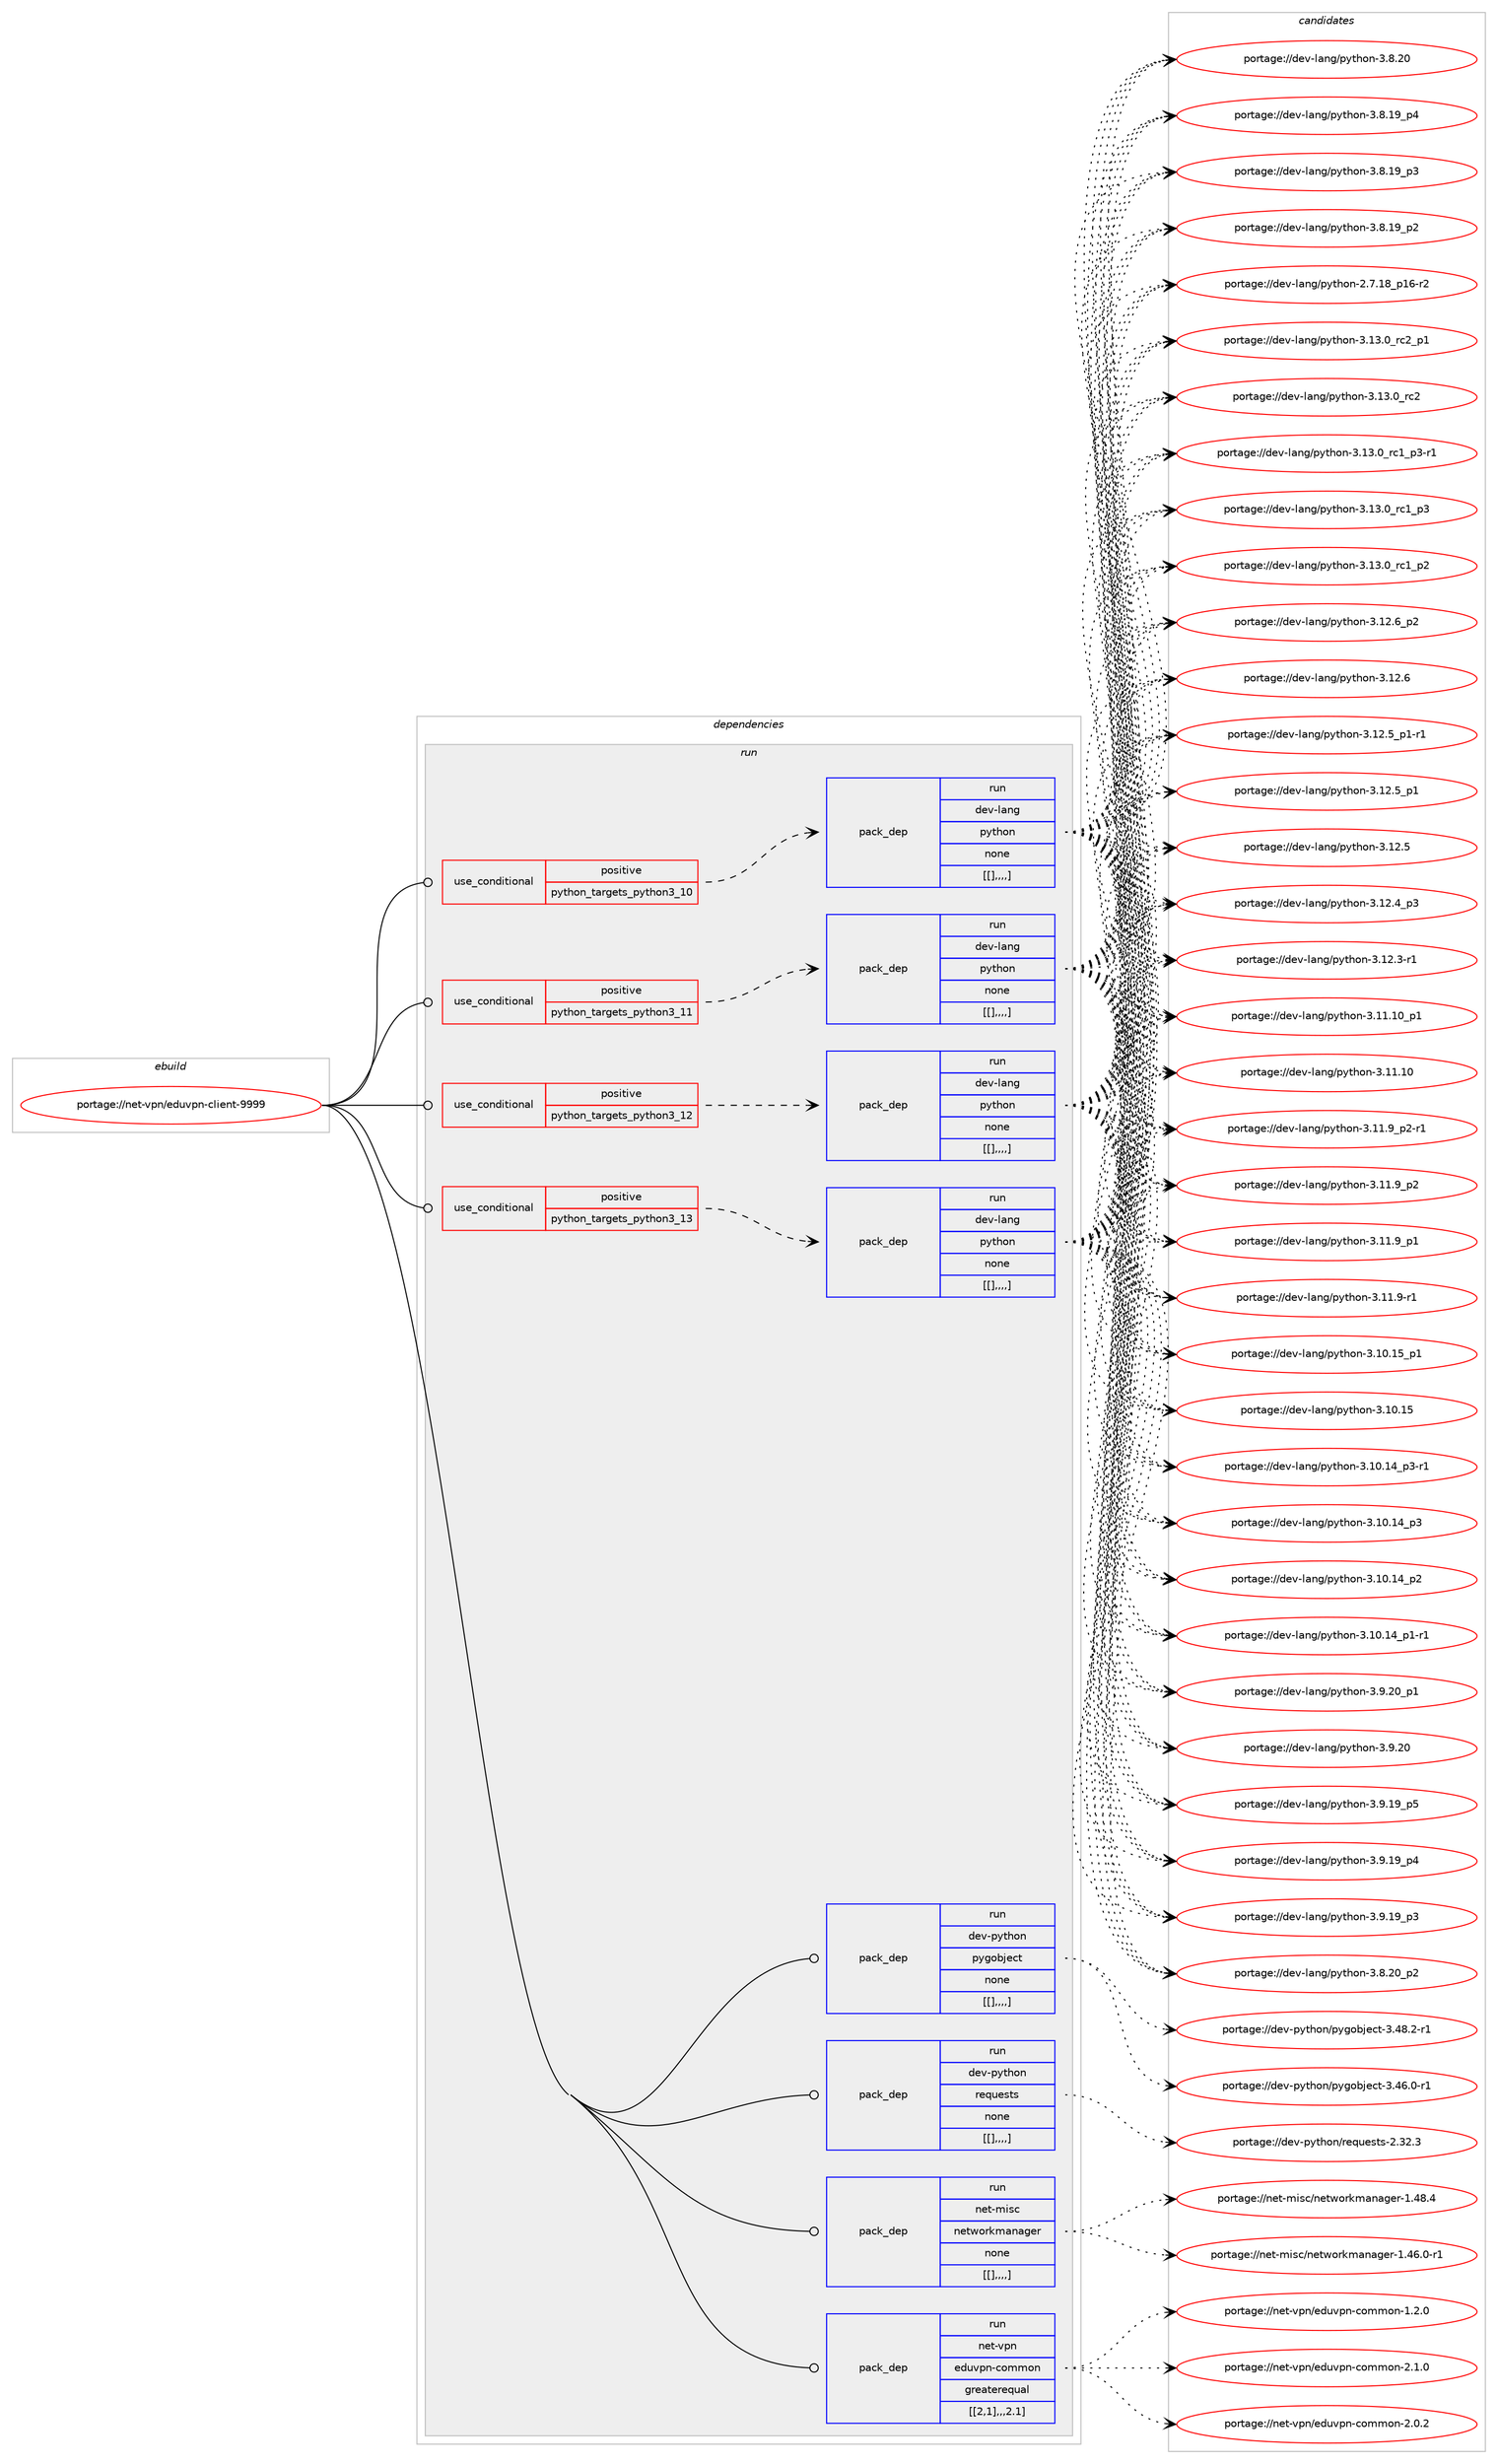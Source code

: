 digraph prolog {

# *************
# Graph options
# *************

newrank=true;
concentrate=true;
compound=true;
graph [rankdir=LR,fontname=Helvetica,fontsize=10,ranksep=1.5];#, ranksep=2.5, nodesep=0.2];
edge  [arrowhead=vee];
node  [fontname=Helvetica,fontsize=10];

# **********
# The ebuild
# **********

subgraph cluster_leftcol {
color=gray;
label=<<i>ebuild</i>>;
id [label="portage://net-vpn/eduvpn-client-9999", color=red, width=4, href="../net-vpn/eduvpn-client-9999.svg"];
}

# ****************
# The dependencies
# ****************

subgraph cluster_midcol {
color=gray;
label=<<i>dependencies</i>>;
subgraph cluster_compile {
fillcolor="#eeeeee";
style=filled;
label=<<i>compile</i>>;
}
subgraph cluster_compileandrun {
fillcolor="#eeeeee";
style=filled;
label=<<i>compile and run</i>>;
}
subgraph cluster_run {
fillcolor="#eeeeee";
style=filled;
label=<<i>run</i>>;
subgraph cond105498 {
dependency395348 [label=<<TABLE BORDER="0" CELLBORDER="1" CELLSPACING="0" CELLPADDING="4"><TR><TD ROWSPAN="3" CELLPADDING="10">use_conditional</TD></TR><TR><TD>positive</TD></TR><TR><TD>python_targets_python3_10</TD></TR></TABLE>>, shape=none, color=red];
subgraph pack287032 {
dependency395349 [label=<<TABLE BORDER="0" CELLBORDER="1" CELLSPACING="0" CELLPADDING="4" WIDTH="220"><TR><TD ROWSPAN="6" CELLPADDING="30">pack_dep</TD></TR><TR><TD WIDTH="110">run</TD></TR><TR><TD>dev-lang</TD></TR><TR><TD>python</TD></TR><TR><TD>none</TD></TR><TR><TD>[[],,,,]</TD></TR></TABLE>>, shape=none, color=blue];
}
dependency395348:e -> dependency395349:w [weight=20,style="dashed",arrowhead="vee"];
}
id:e -> dependency395348:w [weight=20,style="solid",arrowhead="odot"];
subgraph cond105499 {
dependency395350 [label=<<TABLE BORDER="0" CELLBORDER="1" CELLSPACING="0" CELLPADDING="4"><TR><TD ROWSPAN="3" CELLPADDING="10">use_conditional</TD></TR><TR><TD>positive</TD></TR><TR><TD>python_targets_python3_11</TD></TR></TABLE>>, shape=none, color=red];
subgraph pack287033 {
dependency395351 [label=<<TABLE BORDER="0" CELLBORDER="1" CELLSPACING="0" CELLPADDING="4" WIDTH="220"><TR><TD ROWSPAN="6" CELLPADDING="30">pack_dep</TD></TR><TR><TD WIDTH="110">run</TD></TR><TR><TD>dev-lang</TD></TR><TR><TD>python</TD></TR><TR><TD>none</TD></TR><TR><TD>[[],,,,]</TD></TR></TABLE>>, shape=none, color=blue];
}
dependency395350:e -> dependency395351:w [weight=20,style="dashed",arrowhead="vee"];
}
id:e -> dependency395350:w [weight=20,style="solid",arrowhead="odot"];
subgraph cond105500 {
dependency395352 [label=<<TABLE BORDER="0" CELLBORDER="1" CELLSPACING="0" CELLPADDING="4"><TR><TD ROWSPAN="3" CELLPADDING="10">use_conditional</TD></TR><TR><TD>positive</TD></TR><TR><TD>python_targets_python3_12</TD></TR></TABLE>>, shape=none, color=red];
subgraph pack287034 {
dependency395353 [label=<<TABLE BORDER="0" CELLBORDER="1" CELLSPACING="0" CELLPADDING="4" WIDTH="220"><TR><TD ROWSPAN="6" CELLPADDING="30">pack_dep</TD></TR><TR><TD WIDTH="110">run</TD></TR><TR><TD>dev-lang</TD></TR><TR><TD>python</TD></TR><TR><TD>none</TD></TR><TR><TD>[[],,,,]</TD></TR></TABLE>>, shape=none, color=blue];
}
dependency395352:e -> dependency395353:w [weight=20,style="dashed",arrowhead="vee"];
}
id:e -> dependency395352:w [weight=20,style="solid",arrowhead="odot"];
subgraph cond105501 {
dependency395354 [label=<<TABLE BORDER="0" CELLBORDER="1" CELLSPACING="0" CELLPADDING="4"><TR><TD ROWSPAN="3" CELLPADDING="10">use_conditional</TD></TR><TR><TD>positive</TD></TR><TR><TD>python_targets_python3_13</TD></TR></TABLE>>, shape=none, color=red];
subgraph pack287035 {
dependency395355 [label=<<TABLE BORDER="0" CELLBORDER="1" CELLSPACING="0" CELLPADDING="4" WIDTH="220"><TR><TD ROWSPAN="6" CELLPADDING="30">pack_dep</TD></TR><TR><TD WIDTH="110">run</TD></TR><TR><TD>dev-lang</TD></TR><TR><TD>python</TD></TR><TR><TD>none</TD></TR><TR><TD>[[],,,,]</TD></TR></TABLE>>, shape=none, color=blue];
}
dependency395354:e -> dependency395355:w [weight=20,style="dashed",arrowhead="vee"];
}
id:e -> dependency395354:w [weight=20,style="solid",arrowhead="odot"];
subgraph pack287036 {
dependency395356 [label=<<TABLE BORDER="0" CELLBORDER="1" CELLSPACING="0" CELLPADDING="4" WIDTH="220"><TR><TD ROWSPAN="6" CELLPADDING="30">pack_dep</TD></TR><TR><TD WIDTH="110">run</TD></TR><TR><TD>dev-python</TD></TR><TR><TD>pygobject</TD></TR><TR><TD>none</TD></TR><TR><TD>[[],,,,]</TD></TR></TABLE>>, shape=none, color=blue];
}
id:e -> dependency395356:w [weight=20,style="solid",arrowhead="odot"];
subgraph pack287037 {
dependency395357 [label=<<TABLE BORDER="0" CELLBORDER="1" CELLSPACING="0" CELLPADDING="4" WIDTH="220"><TR><TD ROWSPAN="6" CELLPADDING="30">pack_dep</TD></TR><TR><TD WIDTH="110">run</TD></TR><TR><TD>dev-python</TD></TR><TR><TD>requests</TD></TR><TR><TD>none</TD></TR><TR><TD>[[],,,,]</TD></TR></TABLE>>, shape=none, color=blue];
}
id:e -> dependency395357:w [weight=20,style="solid",arrowhead="odot"];
subgraph pack287038 {
dependency395358 [label=<<TABLE BORDER="0" CELLBORDER="1" CELLSPACING="0" CELLPADDING="4" WIDTH="220"><TR><TD ROWSPAN="6" CELLPADDING="30">pack_dep</TD></TR><TR><TD WIDTH="110">run</TD></TR><TR><TD>net-misc</TD></TR><TR><TD>networkmanager</TD></TR><TR><TD>none</TD></TR><TR><TD>[[],,,,]</TD></TR></TABLE>>, shape=none, color=blue];
}
id:e -> dependency395358:w [weight=20,style="solid",arrowhead="odot"];
subgraph pack287039 {
dependency395359 [label=<<TABLE BORDER="0" CELLBORDER="1" CELLSPACING="0" CELLPADDING="4" WIDTH="220"><TR><TD ROWSPAN="6" CELLPADDING="30">pack_dep</TD></TR><TR><TD WIDTH="110">run</TD></TR><TR><TD>net-vpn</TD></TR><TR><TD>eduvpn-common</TD></TR><TR><TD>greaterequal</TD></TR><TR><TD>[[2,1],,,2.1]</TD></TR></TABLE>>, shape=none, color=blue];
}
id:e -> dependency395359:w [weight=20,style="solid",arrowhead="odot"];
}
}

# **************
# The candidates
# **************

subgraph cluster_choices {
rank=same;
color=gray;
label=<<i>candidates</i>>;

subgraph choice287032 {
color=black;
nodesep=1;
choice100101118451089711010347112121116104111110455146495146489511499509511249 [label="portage://dev-lang/python-3.13.0_rc2_p1", color=red, width=4,href="../dev-lang/python-3.13.0_rc2_p1.svg"];
choice10010111845108971101034711212111610411111045514649514648951149950 [label="portage://dev-lang/python-3.13.0_rc2", color=red, width=4,href="../dev-lang/python-3.13.0_rc2.svg"];
choice1001011184510897110103471121211161041111104551464951464895114994995112514511449 [label="portage://dev-lang/python-3.13.0_rc1_p3-r1", color=red, width=4,href="../dev-lang/python-3.13.0_rc1_p3-r1.svg"];
choice100101118451089711010347112121116104111110455146495146489511499499511251 [label="portage://dev-lang/python-3.13.0_rc1_p3", color=red, width=4,href="../dev-lang/python-3.13.0_rc1_p3.svg"];
choice100101118451089711010347112121116104111110455146495146489511499499511250 [label="portage://dev-lang/python-3.13.0_rc1_p2", color=red, width=4,href="../dev-lang/python-3.13.0_rc1_p2.svg"];
choice100101118451089711010347112121116104111110455146495046549511250 [label="portage://dev-lang/python-3.12.6_p2", color=red, width=4,href="../dev-lang/python-3.12.6_p2.svg"];
choice10010111845108971101034711212111610411111045514649504654 [label="portage://dev-lang/python-3.12.6", color=red, width=4,href="../dev-lang/python-3.12.6.svg"];
choice1001011184510897110103471121211161041111104551464950465395112494511449 [label="portage://dev-lang/python-3.12.5_p1-r1", color=red, width=4,href="../dev-lang/python-3.12.5_p1-r1.svg"];
choice100101118451089711010347112121116104111110455146495046539511249 [label="portage://dev-lang/python-3.12.5_p1", color=red, width=4,href="../dev-lang/python-3.12.5_p1.svg"];
choice10010111845108971101034711212111610411111045514649504653 [label="portage://dev-lang/python-3.12.5", color=red, width=4,href="../dev-lang/python-3.12.5.svg"];
choice100101118451089711010347112121116104111110455146495046529511251 [label="portage://dev-lang/python-3.12.4_p3", color=red, width=4,href="../dev-lang/python-3.12.4_p3.svg"];
choice100101118451089711010347112121116104111110455146495046514511449 [label="portage://dev-lang/python-3.12.3-r1", color=red, width=4,href="../dev-lang/python-3.12.3-r1.svg"];
choice10010111845108971101034711212111610411111045514649494649489511249 [label="portage://dev-lang/python-3.11.10_p1", color=red, width=4,href="../dev-lang/python-3.11.10_p1.svg"];
choice1001011184510897110103471121211161041111104551464949464948 [label="portage://dev-lang/python-3.11.10", color=red, width=4,href="../dev-lang/python-3.11.10.svg"];
choice1001011184510897110103471121211161041111104551464949465795112504511449 [label="portage://dev-lang/python-3.11.9_p2-r1", color=red, width=4,href="../dev-lang/python-3.11.9_p2-r1.svg"];
choice100101118451089711010347112121116104111110455146494946579511250 [label="portage://dev-lang/python-3.11.9_p2", color=red, width=4,href="../dev-lang/python-3.11.9_p2.svg"];
choice100101118451089711010347112121116104111110455146494946579511249 [label="portage://dev-lang/python-3.11.9_p1", color=red, width=4,href="../dev-lang/python-3.11.9_p1.svg"];
choice100101118451089711010347112121116104111110455146494946574511449 [label="portage://dev-lang/python-3.11.9-r1", color=red, width=4,href="../dev-lang/python-3.11.9-r1.svg"];
choice10010111845108971101034711212111610411111045514649484649539511249 [label="portage://dev-lang/python-3.10.15_p1", color=red, width=4,href="../dev-lang/python-3.10.15_p1.svg"];
choice1001011184510897110103471121211161041111104551464948464953 [label="portage://dev-lang/python-3.10.15", color=red, width=4,href="../dev-lang/python-3.10.15.svg"];
choice100101118451089711010347112121116104111110455146494846495295112514511449 [label="portage://dev-lang/python-3.10.14_p3-r1", color=red, width=4,href="../dev-lang/python-3.10.14_p3-r1.svg"];
choice10010111845108971101034711212111610411111045514649484649529511251 [label="portage://dev-lang/python-3.10.14_p3", color=red, width=4,href="../dev-lang/python-3.10.14_p3.svg"];
choice10010111845108971101034711212111610411111045514649484649529511250 [label="portage://dev-lang/python-3.10.14_p2", color=red, width=4,href="../dev-lang/python-3.10.14_p2.svg"];
choice100101118451089711010347112121116104111110455146494846495295112494511449 [label="portage://dev-lang/python-3.10.14_p1-r1", color=red, width=4,href="../dev-lang/python-3.10.14_p1-r1.svg"];
choice100101118451089711010347112121116104111110455146574650489511249 [label="portage://dev-lang/python-3.9.20_p1", color=red, width=4,href="../dev-lang/python-3.9.20_p1.svg"];
choice10010111845108971101034711212111610411111045514657465048 [label="portage://dev-lang/python-3.9.20", color=red, width=4,href="../dev-lang/python-3.9.20.svg"];
choice100101118451089711010347112121116104111110455146574649579511253 [label="portage://dev-lang/python-3.9.19_p5", color=red, width=4,href="../dev-lang/python-3.9.19_p5.svg"];
choice100101118451089711010347112121116104111110455146574649579511252 [label="portage://dev-lang/python-3.9.19_p4", color=red, width=4,href="../dev-lang/python-3.9.19_p4.svg"];
choice100101118451089711010347112121116104111110455146574649579511251 [label="portage://dev-lang/python-3.9.19_p3", color=red, width=4,href="../dev-lang/python-3.9.19_p3.svg"];
choice100101118451089711010347112121116104111110455146564650489511250 [label="portage://dev-lang/python-3.8.20_p2", color=red, width=4,href="../dev-lang/python-3.8.20_p2.svg"];
choice10010111845108971101034711212111610411111045514656465048 [label="portage://dev-lang/python-3.8.20", color=red, width=4,href="../dev-lang/python-3.8.20.svg"];
choice100101118451089711010347112121116104111110455146564649579511252 [label="portage://dev-lang/python-3.8.19_p4", color=red, width=4,href="../dev-lang/python-3.8.19_p4.svg"];
choice100101118451089711010347112121116104111110455146564649579511251 [label="portage://dev-lang/python-3.8.19_p3", color=red, width=4,href="../dev-lang/python-3.8.19_p3.svg"];
choice100101118451089711010347112121116104111110455146564649579511250 [label="portage://dev-lang/python-3.8.19_p2", color=red, width=4,href="../dev-lang/python-3.8.19_p2.svg"];
choice100101118451089711010347112121116104111110455046554649569511249544511450 [label="portage://dev-lang/python-2.7.18_p16-r2", color=red, width=4,href="../dev-lang/python-2.7.18_p16-r2.svg"];
dependency395349:e -> choice100101118451089711010347112121116104111110455146495146489511499509511249:w [style=dotted,weight="100"];
dependency395349:e -> choice10010111845108971101034711212111610411111045514649514648951149950:w [style=dotted,weight="100"];
dependency395349:e -> choice1001011184510897110103471121211161041111104551464951464895114994995112514511449:w [style=dotted,weight="100"];
dependency395349:e -> choice100101118451089711010347112121116104111110455146495146489511499499511251:w [style=dotted,weight="100"];
dependency395349:e -> choice100101118451089711010347112121116104111110455146495146489511499499511250:w [style=dotted,weight="100"];
dependency395349:e -> choice100101118451089711010347112121116104111110455146495046549511250:w [style=dotted,weight="100"];
dependency395349:e -> choice10010111845108971101034711212111610411111045514649504654:w [style=dotted,weight="100"];
dependency395349:e -> choice1001011184510897110103471121211161041111104551464950465395112494511449:w [style=dotted,weight="100"];
dependency395349:e -> choice100101118451089711010347112121116104111110455146495046539511249:w [style=dotted,weight="100"];
dependency395349:e -> choice10010111845108971101034711212111610411111045514649504653:w [style=dotted,weight="100"];
dependency395349:e -> choice100101118451089711010347112121116104111110455146495046529511251:w [style=dotted,weight="100"];
dependency395349:e -> choice100101118451089711010347112121116104111110455146495046514511449:w [style=dotted,weight="100"];
dependency395349:e -> choice10010111845108971101034711212111610411111045514649494649489511249:w [style=dotted,weight="100"];
dependency395349:e -> choice1001011184510897110103471121211161041111104551464949464948:w [style=dotted,weight="100"];
dependency395349:e -> choice1001011184510897110103471121211161041111104551464949465795112504511449:w [style=dotted,weight="100"];
dependency395349:e -> choice100101118451089711010347112121116104111110455146494946579511250:w [style=dotted,weight="100"];
dependency395349:e -> choice100101118451089711010347112121116104111110455146494946579511249:w [style=dotted,weight="100"];
dependency395349:e -> choice100101118451089711010347112121116104111110455146494946574511449:w [style=dotted,weight="100"];
dependency395349:e -> choice10010111845108971101034711212111610411111045514649484649539511249:w [style=dotted,weight="100"];
dependency395349:e -> choice1001011184510897110103471121211161041111104551464948464953:w [style=dotted,weight="100"];
dependency395349:e -> choice100101118451089711010347112121116104111110455146494846495295112514511449:w [style=dotted,weight="100"];
dependency395349:e -> choice10010111845108971101034711212111610411111045514649484649529511251:w [style=dotted,weight="100"];
dependency395349:e -> choice10010111845108971101034711212111610411111045514649484649529511250:w [style=dotted,weight="100"];
dependency395349:e -> choice100101118451089711010347112121116104111110455146494846495295112494511449:w [style=dotted,weight="100"];
dependency395349:e -> choice100101118451089711010347112121116104111110455146574650489511249:w [style=dotted,weight="100"];
dependency395349:e -> choice10010111845108971101034711212111610411111045514657465048:w [style=dotted,weight="100"];
dependency395349:e -> choice100101118451089711010347112121116104111110455146574649579511253:w [style=dotted,weight="100"];
dependency395349:e -> choice100101118451089711010347112121116104111110455146574649579511252:w [style=dotted,weight="100"];
dependency395349:e -> choice100101118451089711010347112121116104111110455146574649579511251:w [style=dotted,weight="100"];
dependency395349:e -> choice100101118451089711010347112121116104111110455146564650489511250:w [style=dotted,weight="100"];
dependency395349:e -> choice10010111845108971101034711212111610411111045514656465048:w [style=dotted,weight="100"];
dependency395349:e -> choice100101118451089711010347112121116104111110455146564649579511252:w [style=dotted,weight="100"];
dependency395349:e -> choice100101118451089711010347112121116104111110455146564649579511251:w [style=dotted,weight="100"];
dependency395349:e -> choice100101118451089711010347112121116104111110455146564649579511250:w [style=dotted,weight="100"];
dependency395349:e -> choice100101118451089711010347112121116104111110455046554649569511249544511450:w [style=dotted,weight="100"];
}
subgraph choice287033 {
color=black;
nodesep=1;
choice100101118451089711010347112121116104111110455146495146489511499509511249 [label="portage://dev-lang/python-3.13.0_rc2_p1", color=red, width=4,href="../dev-lang/python-3.13.0_rc2_p1.svg"];
choice10010111845108971101034711212111610411111045514649514648951149950 [label="portage://dev-lang/python-3.13.0_rc2", color=red, width=4,href="../dev-lang/python-3.13.0_rc2.svg"];
choice1001011184510897110103471121211161041111104551464951464895114994995112514511449 [label="portage://dev-lang/python-3.13.0_rc1_p3-r1", color=red, width=4,href="../dev-lang/python-3.13.0_rc1_p3-r1.svg"];
choice100101118451089711010347112121116104111110455146495146489511499499511251 [label="portage://dev-lang/python-3.13.0_rc1_p3", color=red, width=4,href="../dev-lang/python-3.13.0_rc1_p3.svg"];
choice100101118451089711010347112121116104111110455146495146489511499499511250 [label="portage://dev-lang/python-3.13.0_rc1_p2", color=red, width=4,href="../dev-lang/python-3.13.0_rc1_p2.svg"];
choice100101118451089711010347112121116104111110455146495046549511250 [label="portage://dev-lang/python-3.12.6_p2", color=red, width=4,href="../dev-lang/python-3.12.6_p2.svg"];
choice10010111845108971101034711212111610411111045514649504654 [label="portage://dev-lang/python-3.12.6", color=red, width=4,href="../dev-lang/python-3.12.6.svg"];
choice1001011184510897110103471121211161041111104551464950465395112494511449 [label="portage://dev-lang/python-3.12.5_p1-r1", color=red, width=4,href="../dev-lang/python-3.12.5_p1-r1.svg"];
choice100101118451089711010347112121116104111110455146495046539511249 [label="portage://dev-lang/python-3.12.5_p1", color=red, width=4,href="../dev-lang/python-3.12.5_p1.svg"];
choice10010111845108971101034711212111610411111045514649504653 [label="portage://dev-lang/python-3.12.5", color=red, width=4,href="../dev-lang/python-3.12.5.svg"];
choice100101118451089711010347112121116104111110455146495046529511251 [label="portage://dev-lang/python-3.12.4_p3", color=red, width=4,href="../dev-lang/python-3.12.4_p3.svg"];
choice100101118451089711010347112121116104111110455146495046514511449 [label="portage://dev-lang/python-3.12.3-r1", color=red, width=4,href="../dev-lang/python-3.12.3-r1.svg"];
choice10010111845108971101034711212111610411111045514649494649489511249 [label="portage://dev-lang/python-3.11.10_p1", color=red, width=4,href="../dev-lang/python-3.11.10_p1.svg"];
choice1001011184510897110103471121211161041111104551464949464948 [label="portage://dev-lang/python-3.11.10", color=red, width=4,href="../dev-lang/python-3.11.10.svg"];
choice1001011184510897110103471121211161041111104551464949465795112504511449 [label="portage://dev-lang/python-3.11.9_p2-r1", color=red, width=4,href="../dev-lang/python-3.11.9_p2-r1.svg"];
choice100101118451089711010347112121116104111110455146494946579511250 [label="portage://dev-lang/python-3.11.9_p2", color=red, width=4,href="../dev-lang/python-3.11.9_p2.svg"];
choice100101118451089711010347112121116104111110455146494946579511249 [label="portage://dev-lang/python-3.11.9_p1", color=red, width=4,href="../dev-lang/python-3.11.9_p1.svg"];
choice100101118451089711010347112121116104111110455146494946574511449 [label="portage://dev-lang/python-3.11.9-r1", color=red, width=4,href="../dev-lang/python-3.11.9-r1.svg"];
choice10010111845108971101034711212111610411111045514649484649539511249 [label="portage://dev-lang/python-3.10.15_p1", color=red, width=4,href="../dev-lang/python-3.10.15_p1.svg"];
choice1001011184510897110103471121211161041111104551464948464953 [label="portage://dev-lang/python-3.10.15", color=red, width=4,href="../dev-lang/python-3.10.15.svg"];
choice100101118451089711010347112121116104111110455146494846495295112514511449 [label="portage://dev-lang/python-3.10.14_p3-r1", color=red, width=4,href="../dev-lang/python-3.10.14_p3-r1.svg"];
choice10010111845108971101034711212111610411111045514649484649529511251 [label="portage://dev-lang/python-3.10.14_p3", color=red, width=4,href="../dev-lang/python-3.10.14_p3.svg"];
choice10010111845108971101034711212111610411111045514649484649529511250 [label="portage://dev-lang/python-3.10.14_p2", color=red, width=4,href="../dev-lang/python-3.10.14_p2.svg"];
choice100101118451089711010347112121116104111110455146494846495295112494511449 [label="portage://dev-lang/python-3.10.14_p1-r1", color=red, width=4,href="../dev-lang/python-3.10.14_p1-r1.svg"];
choice100101118451089711010347112121116104111110455146574650489511249 [label="portage://dev-lang/python-3.9.20_p1", color=red, width=4,href="../dev-lang/python-3.9.20_p1.svg"];
choice10010111845108971101034711212111610411111045514657465048 [label="portage://dev-lang/python-3.9.20", color=red, width=4,href="../dev-lang/python-3.9.20.svg"];
choice100101118451089711010347112121116104111110455146574649579511253 [label="portage://dev-lang/python-3.9.19_p5", color=red, width=4,href="../dev-lang/python-3.9.19_p5.svg"];
choice100101118451089711010347112121116104111110455146574649579511252 [label="portage://dev-lang/python-3.9.19_p4", color=red, width=4,href="../dev-lang/python-3.9.19_p4.svg"];
choice100101118451089711010347112121116104111110455146574649579511251 [label="portage://dev-lang/python-3.9.19_p3", color=red, width=4,href="../dev-lang/python-3.9.19_p3.svg"];
choice100101118451089711010347112121116104111110455146564650489511250 [label="portage://dev-lang/python-3.8.20_p2", color=red, width=4,href="../dev-lang/python-3.8.20_p2.svg"];
choice10010111845108971101034711212111610411111045514656465048 [label="portage://dev-lang/python-3.8.20", color=red, width=4,href="../dev-lang/python-3.8.20.svg"];
choice100101118451089711010347112121116104111110455146564649579511252 [label="portage://dev-lang/python-3.8.19_p4", color=red, width=4,href="../dev-lang/python-3.8.19_p4.svg"];
choice100101118451089711010347112121116104111110455146564649579511251 [label="portage://dev-lang/python-3.8.19_p3", color=red, width=4,href="../dev-lang/python-3.8.19_p3.svg"];
choice100101118451089711010347112121116104111110455146564649579511250 [label="portage://dev-lang/python-3.8.19_p2", color=red, width=4,href="../dev-lang/python-3.8.19_p2.svg"];
choice100101118451089711010347112121116104111110455046554649569511249544511450 [label="portage://dev-lang/python-2.7.18_p16-r2", color=red, width=4,href="../dev-lang/python-2.7.18_p16-r2.svg"];
dependency395351:e -> choice100101118451089711010347112121116104111110455146495146489511499509511249:w [style=dotted,weight="100"];
dependency395351:e -> choice10010111845108971101034711212111610411111045514649514648951149950:w [style=dotted,weight="100"];
dependency395351:e -> choice1001011184510897110103471121211161041111104551464951464895114994995112514511449:w [style=dotted,weight="100"];
dependency395351:e -> choice100101118451089711010347112121116104111110455146495146489511499499511251:w [style=dotted,weight="100"];
dependency395351:e -> choice100101118451089711010347112121116104111110455146495146489511499499511250:w [style=dotted,weight="100"];
dependency395351:e -> choice100101118451089711010347112121116104111110455146495046549511250:w [style=dotted,weight="100"];
dependency395351:e -> choice10010111845108971101034711212111610411111045514649504654:w [style=dotted,weight="100"];
dependency395351:e -> choice1001011184510897110103471121211161041111104551464950465395112494511449:w [style=dotted,weight="100"];
dependency395351:e -> choice100101118451089711010347112121116104111110455146495046539511249:w [style=dotted,weight="100"];
dependency395351:e -> choice10010111845108971101034711212111610411111045514649504653:w [style=dotted,weight="100"];
dependency395351:e -> choice100101118451089711010347112121116104111110455146495046529511251:w [style=dotted,weight="100"];
dependency395351:e -> choice100101118451089711010347112121116104111110455146495046514511449:w [style=dotted,weight="100"];
dependency395351:e -> choice10010111845108971101034711212111610411111045514649494649489511249:w [style=dotted,weight="100"];
dependency395351:e -> choice1001011184510897110103471121211161041111104551464949464948:w [style=dotted,weight="100"];
dependency395351:e -> choice1001011184510897110103471121211161041111104551464949465795112504511449:w [style=dotted,weight="100"];
dependency395351:e -> choice100101118451089711010347112121116104111110455146494946579511250:w [style=dotted,weight="100"];
dependency395351:e -> choice100101118451089711010347112121116104111110455146494946579511249:w [style=dotted,weight="100"];
dependency395351:e -> choice100101118451089711010347112121116104111110455146494946574511449:w [style=dotted,weight="100"];
dependency395351:e -> choice10010111845108971101034711212111610411111045514649484649539511249:w [style=dotted,weight="100"];
dependency395351:e -> choice1001011184510897110103471121211161041111104551464948464953:w [style=dotted,weight="100"];
dependency395351:e -> choice100101118451089711010347112121116104111110455146494846495295112514511449:w [style=dotted,weight="100"];
dependency395351:e -> choice10010111845108971101034711212111610411111045514649484649529511251:w [style=dotted,weight="100"];
dependency395351:e -> choice10010111845108971101034711212111610411111045514649484649529511250:w [style=dotted,weight="100"];
dependency395351:e -> choice100101118451089711010347112121116104111110455146494846495295112494511449:w [style=dotted,weight="100"];
dependency395351:e -> choice100101118451089711010347112121116104111110455146574650489511249:w [style=dotted,weight="100"];
dependency395351:e -> choice10010111845108971101034711212111610411111045514657465048:w [style=dotted,weight="100"];
dependency395351:e -> choice100101118451089711010347112121116104111110455146574649579511253:w [style=dotted,weight="100"];
dependency395351:e -> choice100101118451089711010347112121116104111110455146574649579511252:w [style=dotted,weight="100"];
dependency395351:e -> choice100101118451089711010347112121116104111110455146574649579511251:w [style=dotted,weight="100"];
dependency395351:e -> choice100101118451089711010347112121116104111110455146564650489511250:w [style=dotted,weight="100"];
dependency395351:e -> choice10010111845108971101034711212111610411111045514656465048:w [style=dotted,weight="100"];
dependency395351:e -> choice100101118451089711010347112121116104111110455146564649579511252:w [style=dotted,weight="100"];
dependency395351:e -> choice100101118451089711010347112121116104111110455146564649579511251:w [style=dotted,weight="100"];
dependency395351:e -> choice100101118451089711010347112121116104111110455146564649579511250:w [style=dotted,weight="100"];
dependency395351:e -> choice100101118451089711010347112121116104111110455046554649569511249544511450:w [style=dotted,weight="100"];
}
subgraph choice287034 {
color=black;
nodesep=1;
choice100101118451089711010347112121116104111110455146495146489511499509511249 [label="portage://dev-lang/python-3.13.0_rc2_p1", color=red, width=4,href="../dev-lang/python-3.13.0_rc2_p1.svg"];
choice10010111845108971101034711212111610411111045514649514648951149950 [label="portage://dev-lang/python-3.13.0_rc2", color=red, width=4,href="../dev-lang/python-3.13.0_rc2.svg"];
choice1001011184510897110103471121211161041111104551464951464895114994995112514511449 [label="portage://dev-lang/python-3.13.0_rc1_p3-r1", color=red, width=4,href="../dev-lang/python-3.13.0_rc1_p3-r1.svg"];
choice100101118451089711010347112121116104111110455146495146489511499499511251 [label="portage://dev-lang/python-3.13.0_rc1_p3", color=red, width=4,href="../dev-lang/python-3.13.0_rc1_p3.svg"];
choice100101118451089711010347112121116104111110455146495146489511499499511250 [label="portage://dev-lang/python-3.13.0_rc1_p2", color=red, width=4,href="../dev-lang/python-3.13.0_rc1_p2.svg"];
choice100101118451089711010347112121116104111110455146495046549511250 [label="portage://dev-lang/python-3.12.6_p2", color=red, width=4,href="../dev-lang/python-3.12.6_p2.svg"];
choice10010111845108971101034711212111610411111045514649504654 [label="portage://dev-lang/python-3.12.6", color=red, width=4,href="../dev-lang/python-3.12.6.svg"];
choice1001011184510897110103471121211161041111104551464950465395112494511449 [label="portage://dev-lang/python-3.12.5_p1-r1", color=red, width=4,href="../dev-lang/python-3.12.5_p1-r1.svg"];
choice100101118451089711010347112121116104111110455146495046539511249 [label="portage://dev-lang/python-3.12.5_p1", color=red, width=4,href="../dev-lang/python-3.12.5_p1.svg"];
choice10010111845108971101034711212111610411111045514649504653 [label="portage://dev-lang/python-3.12.5", color=red, width=4,href="../dev-lang/python-3.12.5.svg"];
choice100101118451089711010347112121116104111110455146495046529511251 [label="portage://dev-lang/python-3.12.4_p3", color=red, width=4,href="../dev-lang/python-3.12.4_p3.svg"];
choice100101118451089711010347112121116104111110455146495046514511449 [label="portage://dev-lang/python-3.12.3-r1", color=red, width=4,href="../dev-lang/python-3.12.3-r1.svg"];
choice10010111845108971101034711212111610411111045514649494649489511249 [label="portage://dev-lang/python-3.11.10_p1", color=red, width=4,href="../dev-lang/python-3.11.10_p1.svg"];
choice1001011184510897110103471121211161041111104551464949464948 [label="portage://dev-lang/python-3.11.10", color=red, width=4,href="../dev-lang/python-3.11.10.svg"];
choice1001011184510897110103471121211161041111104551464949465795112504511449 [label="portage://dev-lang/python-3.11.9_p2-r1", color=red, width=4,href="../dev-lang/python-3.11.9_p2-r1.svg"];
choice100101118451089711010347112121116104111110455146494946579511250 [label="portage://dev-lang/python-3.11.9_p2", color=red, width=4,href="../dev-lang/python-3.11.9_p2.svg"];
choice100101118451089711010347112121116104111110455146494946579511249 [label="portage://dev-lang/python-3.11.9_p1", color=red, width=4,href="../dev-lang/python-3.11.9_p1.svg"];
choice100101118451089711010347112121116104111110455146494946574511449 [label="portage://dev-lang/python-3.11.9-r1", color=red, width=4,href="../dev-lang/python-3.11.9-r1.svg"];
choice10010111845108971101034711212111610411111045514649484649539511249 [label="portage://dev-lang/python-3.10.15_p1", color=red, width=4,href="../dev-lang/python-3.10.15_p1.svg"];
choice1001011184510897110103471121211161041111104551464948464953 [label="portage://dev-lang/python-3.10.15", color=red, width=4,href="../dev-lang/python-3.10.15.svg"];
choice100101118451089711010347112121116104111110455146494846495295112514511449 [label="portage://dev-lang/python-3.10.14_p3-r1", color=red, width=4,href="../dev-lang/python-3.10.14_p3-r1.svg"];
choice10010111845108971101034711212111610411111045514649484649529511251 [label="portage://dev-lang/python-3.10.14_p3", color=red, width=4,href="../dev-lang/python-3.10.14_p3.svg"];
choice10010111845108971101034711212111610411111045514649484649529511250 [label="portage://dev-lang/python-3.10.14_p2", color=red, width=4,href="../dev-lang/python-3.10.14_p2.svg"];
choice100101118451089711010347112121116104111110455146494846495295112494511449 [label="portage://dev-lang/python-3.10.14_p1-r1", color=red, width=4,href="../dev-lang/python-3.10.14_p1-r1.svg"];
choice100101118451089711010347112121116104111110455146574650489511249 [label="portage://dev-lang/python-3.9.20_p1", color=red, width=4,href="../dev-lang/python-3.9.20_p1.svg"];
choice10010111845108971101034711212111610411111045514657465048 [label="portage://dev-lang/python-3.9.20", color=red, width=4,href="../dev-lang/python-3.9.20.svg"];
choice100101118451089711010347112121116104111110455146574649579511253 [label="portage://dev-lang/python-3.9.19_p5", color=red, width=4,href="../dev-lang/python-3.9.19_p5.svg"];
choice100101118451089711010347112121116104111110455146574649579511252 [label="portage://dev-lang/python-3.9.19_p4", color=red, width=4,href="../dev-lang/python-3.9.19_p4.svg"];
choice100101118451089711010347112121116104111110455146574649579511251 [label="portage://dev-lang/python-3.9.19_p3", color=red, width=4,href="../dev-lang/python-3.9.19_p3.svg"];
choice100101118451089711010347112121116104111110455146564650489511250 [label="portage://dev-lang/python-3.8.20_p2", color=red, width=4,href="../dev-lang/python-3.8.20_p2.svg"];
choice10010111845108971101034711212111610411111045514656465048 [label="portage://dev-lang/python-3.8.20", color=red, width=4,href="../dev-lang/python-3.8.20.svg"];
choice100101118451089711010347112121116104111110455146564649579511252 [label="portage://dev-lang/python-3.8.19_p4", color=red, width=4,href="../dev-lang/python-3.8.19_p4.svg"];
choice100101118451089711010347112121116104111110455146564649579511251 [label="portage://dev-lang/python-3.8.19_p3", color=red, width=4,href="../dev-lang/python-3.8.19_p3.svg"];
choice100101118451089711010347112121116104111110455146564649579511250 [label="portage://dev-lang/python-3.8.19_p2", color=red, width=4,href="../dev-lang/python-3.8.19_p2.svg"];
choice100101118451089711010347112121116104111110455046554649569511249544511450 [label="portage://dev-lang/python-2.7.18_p16-r2", color=red, width=4,href="../dev-lang/python-2.7.18_p16-r2.svg"];
dependency395353:e -> choice100101118451089711010347112121116104111110455146495146489511499509511249:w [style=dotted,weight="100"];
dependency395353:e -> choice10010111845108971101034711212111610411111045514649514648951149950:w [style=dotted,weight="100"];
dependency395353:e -> choice1001011184510897110103471121211161041111104551464951464895114994995112514511449:w [style=dotted,weight="100"];
dependency395353:e -> choice100101118451089711010347112121116104111110455146495146489511499499511251:w [style=dotted,weight="100"];
dependency395353:e -> choice100101118451089711010347112121116104111110455146495146489511499499511250:w [style=dotted,weight="100"];
dependency395353:e -> choice100101118451089711010347112121116104111110455146495046549511250:w [style=dotted,weight="100"];
dependency395353:e -> choice10010111845108971101034711212111610411111045514649504654:w [style=dotted,weight="100"];
dependency395353:e -> choice1001011184510897110103471121211161041111104551464950465395112494511449:w [style=dotted,weight="100"];
dependency395353:e -> choice100101118451089711010347112121116104111110455146495046539511249:w [style=dotted,weight="100"];
dependency395353:e -> choice10010111845108971101034711212111610411111045514649504653:w [style=dotted,weight="100"];
dependency395353:e -> choice100101118451089711010347112121116104111110455146495046529511251:w [style=dotted,weight="100"];
dependency395353:e -> choice100101118451089711010347112121116104111110455146495046514511449:w [style=dotted,weight="100"];
dependency395353:e -> choice10010111845108971101034711212111610411111045514649494649489511249:w [style=dotted,weight="100"];
dependency395353:e -> choice1001011184510897110103471121211161041111104551464949464948:w [style=dotted,weight="100"];
dependency395353:e -> choice1001011184510897110103471121211161041111104551464949465795112504511449:w [style=dotted,weight="100"];
dependency395353:e -> choice100101118451089711010347112121116104111110455146494946579511250:w [style=dotted,weight="100"];
dependency395353:e -> choice100101118451089711010347112121116104111110455146494946579511249:w [style=dotted,weight="100"];
dependency395353:e -> choice100101118451089711010347112121116104111110455146494946574511449:w [style=dotted,weight="100"];
dependency395353:e -> choice10010111845108971101034711212111610411111045514649484649539511249:w [style=dotted,weight="100"];
dependency395353:e -> choice1001011184510897110103471121211161041111104551464948464953:w [style=dotted,weight="100"];
dependency395353:e -> choice100101118451089711010347112121116104111110455146494846495295112514511449:w [style=dotted,weight="100"];
dependency395353:e -> choice10010111845108971101034711212111610411111045514649484649529511251:w [style=dotted,weight="100"];
dependency395353:e -> choice10010111845108971101034711212111610411111045514649484649529511250:w [style=dotted,weight="100"];
dependency395353:e -> choice100101118451089711010347112121116104111110455146494846495295112494511449:w [style=dotted,weight="100"];
dependency395353:e -> choice100101118451089711010347112121116104111110455146574650489511249:w [style=dotted,weight="100"];
dependency395353:e -> choice10010111845108971101034711212111610411111045514657465048:w [style=dotted,weight="100"];
dependency395353:e -> choice100101118451089711010347112121116104111110455146574649579511253:w [style=dotted,weight="100"];
dependency395353:e -> choice100101118451089711010347112121116104111110455146574649579511252:w [style=dotted,weight="100"];
dependency395353:e -> choice100101118451089711010347112121116104111110455146574649579511251:w [style=dotted,weight="100"];
dependency395353:e -> choice100101118451089711010347112121116104111110455146564650489511250:w [style=dotted,weight="100"];
dependency395353:e -> choice10010111845108971101034711212111610411111045514656465048:w [style=dotted,weight="100"];
dependency395353:e -> choice100101118451089711010347112121116104111110455146564649579511252:w [style=dotted,weight="100"];
dependency395353:e -> choice100101118451089711010347112121116104111110455146564649579511251:w [style=dotted,weight="100"];
dependency395353:e -> choice100101118451089711010347112121116104111110455146564649579511250:w [style=dotted,weight="100"];
dependency395353:e -> choice100101118451089711010347112121116104111110455046554649569511249544511450:w [style=dotted,weight="100"];
}
subgraph choice287035 {
color=black;
nodesep=1;
choice100101118451089711010347112121116104111110455146495146489511499509511249 [label="portage://dev-lang/python-3.13.0_rc2_p1", color=red, width=4,href="../dev-lang/python-3.13.0_rc2_p1.svg"];
choice10010111845108971101034711212111610411111045514649514648951149950 [label="portage://dev-lang/python-3.13.0_rc2", color=red, width=4,href="../dev-lang/python-3.13.0_rc2.svg"];
choice1001011184510897110103471121211161041111104551464951464895114994995112514511449 [label="portage://dev-lang/python-3.13.0_rc1_p3-r1", color=red, width=4,href="../dev-lang/python-3.13.0_rc1_p3-r1.svg"];
choice100101118451089711010347112121116104111110455146495146489511499499511251 [label="portage://dev-lang/python-3.13.0_rc1_p3", color=red, width=4,href="../dev-lang/python-3.13.0_rc1_p3.svg"];
choice100101118451089711010347112121116104111110455146495146489511499499511250 [label="portage://dev-lang/python-3.13.0_rc1_p2", color=red, width=4,href="../dev-lang/python-3.13.0_rc1_p2.svg"];
choice100101118451089711010347112121116104111110455146495046549511250 [label="portage://dev-lang/python-3.12.6_p2", color=red, width=4,href="../dev-lang/python-3.12.6_p2.svg"];
choice10010111845108971101034711212111610411111045514649504654 [label="portage://dev-lang/python-3.12.6", color=red, width=4,href="../dev-lang/python-3.12.6.svg"];
choice1001011184510897110103471121211161041111104551464950465395112494511449 [label="portage://dev-lang/python-3.12.5_p1-r1", color=red, width=4,href="../dev-lang/python-3.12.5_p1-r1.svg"];
choice100101118451089711010347112121116104111110455146495046539511249 [label="portage://dev-lang/python-3.12.5_p1", color=red, width=4,href="../dev-lang/python-3.12.5_p1.svg"];
choice10010111845108971101034711212111610411111045514649504653 [label="portage://dev-lang/python-3.12.5", color=red, width=4,href="../dev-lang/python-3.12.5.svg"];
choice100101118451089711010347112121116104111110455146495046529511251 [label="portage://dev-lang/python-3.12.4_p3", color=red, width=4,href="../dev-lang/python-3.12.4_p3.svg"];
choice100101118451089711010347112121116104111110455146495046514511449 [label="portage://dev-lang/python-3.12.3-r1", color=red, width=4,href="../dev-lang/python-3.12.3-r1.svg"];
choice10010111845108971101034711212111610411111045514649494649489511249 [label="portage://dev-lang/python-3.11.10_p1", color=red, width=4,href="../dev-lang/python-3.11.10_p1.svg"];
choice1001011184510897110103471121211161041111104551464949464948 [label="portage://dev-lang/python-3.11.10", color=red, width=4,href="../dev-lang/python-3.11.10.svg"];
choice1001011184510897110103471121211161041111104551464949465795112504511449 [label="portage://dev-lang/python-3.11.9_p2-r1", color=red, width=4,href="../dev-lang/python-3.11.9_p2-r1.svg"];
choice100101118451089711010347112121116104111110455146494946579511250 [label="portage://dev-lang/python-3.11.9_p2", color=red, width=4,href="../dev-lang/python-3.11.9_p2.svg"];
choice100101118451089711010347112121116104111110455146494946579511249 [label="portage://dev-lang/python-3.11.9_p1", color=red, width=4,href="../dev-lang/python-3.11.9_p1.svg"];
choice100101118451089711010347112121116104111110455146494946574511449 [label="portage://dev-lang/python-3.11.9-r1", color=red, width=4,href="../dev-lang/python-3.11.9-r1.svg"];
choice10010111845108971101034711212111610411111045514649484649539511249 [label="portage://dev-lang/python-3.10.15_p1", color=red, width=4,href="../dev-lang/python-3.10.15_p1.svg"];
choice1001011184510897110103471121211161041111104551464948464953 [label="portage://dev-lang/python-3.10.15", color=red, width=4,href="../dev-lang/python-3.10.15.svg"];
choice100101118451089711010347112121116104111110455146494846495295112514511449 [label="portage://dev-lang/python-3.10.14_p3-r1", color=red, width=4,href="../dev-lang/python-3.10.14_p3-r1.svg"];
choice10010111845108971101034711212111610411111045514649484649529511251 [label="portage://dev-lang/python-3.10.14_p3", color=red, width=4,href="../dev-lang/python-3.10.14_p3.svg"];
choice10010111845108971101034711212111610411111045514649484649529511250 [label="portage://dev-lang/python-3.10.14_p2", color=red, width=4,href="../dev-lang/python-3.10.14_p2.svg"];
choice100101118451089711010347112121116104111110455146494846495295112494511449 [label="portage://dev-lang/python-3.10.14_p1-r1", color=red, width=4,href="../dev-lang/python-3.10.14_p1-r1.svg"];
choice100101118451089711010347112121116104111110455146574650489511249 [label="portage://dev-lang/python-3.9.20_p1", color=red, width=4,href="../dev-lang/python-3.9.20_p1.svg"];
choice10010111845108971101034711212111610411111045514657465048 [label="portage://dev-lang/python-3.9.20", color=red, width=4,href="../dev-lang/python-3.9.20.svg"];
choice100101118451089711010347112121116104111110455146574649579511253 [label="portage://dev-lang/python-3.9.19_p5", color=red, width=4,href="../dev-lang/python-3.9.19_p5.svg"];
choice100101118451089711010347112121116104111110455146574649579511252 [label="portage://dev-lang/python-3.9.19_p4", color=red, width=4,href="../dev-lang/python-3.9.19_p4.svg"];
choice100101118451089711010347112121116104111110455146574649579511251 [label="portage://dev-lang/python-3.9.19_p3", color=red, width=4,href="../dev-lang/python-3.9.19_p3.svg"];
choice100101118451089711010347112121116104111110455146564650489511250 [label="portage://dev-lang/python-3.8.20_p2", color=red, width=4,href="../dev-lang/python-3.8.20_p2.svg"];
choice10010111845108971101034711212111610411111045514656465048 [label="portage://dev-lang/python-3.8.20", color=red, width=4,href="../dev-lang/python-3.8.20.svg"];
choice100101118451089711010347112121116104111110455146564649579511252 [label="portage://dev-lang/python-3.8.19_p4", color=red, width=4,href="../dev-lang/python-3.8.19_p4.svg"];
choice100101118451089711010347112121116104111110455146564649579511251 [label="portage://dev-lang/python-3.8.19_p3", color=red, width=4,href="../dev-lang/python-3.8.19_p3.svg"];
choice100101118451089711010347112121116104111110455146564649579511250 [label="portage://dev-lang/python-3.8.19_p2", color=red, width=4,href="../dev-lang/python-3.8.19_p2.svg"];
choice100101118451089711010347112121116104111110455046554649569511249544511450 [label="portage://dev-lang/python-2.7.18_p16-r2", color=red, width=4,href="../dev-lang/python-2.7.18_p16-r2.svg"];
dependency395355:e -> choice100101118451089711010347112121116104111110455146495146489511499509511249:w [style=dotted,weight="100"];
dependency395355:e -> choice10010111845108971101034711212111610411111045514649514648951149950:w [style=dotted,weight="100"];
dependency395355:e -> choice1001011184510897110103471121211161041111104551464951464895114994995112514511449:w [style=dotted,weight="100"];
dependency395355:e -> choice100101118451089711010347112121116104111110455146495146489511499499511251:w [style=dotted,weight="100"];
dependency395355:e -> choice100101118451089711010347112121116104111110455146495146489511499499511250:w [style=dotted,weight="100"];
dependency395355:e -> choice100101118451089711010347112121116104111110455146495046549511250:w [style=dotted,weight="100"];
dependency395355:e -> choice10010111845108971101034711212111610411111045514649504654:w [style=dotted,weight="100"];
dependency395355:e -> choice1001011184510897110103471121211161041111104551464950465395112494511449:w [style=dotted,weight="100"];
dependency395355:e -> choice100101118451089711010347112121116104111110455146495046539511249:w [style=dotted,weight="100"];
dependency395355:e -> choice10010111845108971101034711212111610411111045514649504653:w [style=dotted,weight="100"];
dependency395355:e -> choice100101118451089711010347112121116104111110455146495046529511251:w [style=dotted,weight="100"];
dependency395355:e -> choice100101118451089711010347112121116104111110455146495046514511449:w [style=dotted,weight="100"];
dependency395355:e -> choice10010111845108971101034711212111610411111045514649494649489511249:w [style=dotted,weight="100"];
dependency395355:e -> choice1001011184510897110103471121211161041111104551464949464948:w [style=dotted,weight="100"];
dependency395355:e -> choice1001011184510897110103471121211161041111104551464949465795112504511449:w [style=dotted,weight="100"];
dependency395355:e -> choice100101118451089711010347112121116104111110455146494946579511250:w [style=dotted,weight="100"];
dependency395355:e -> choice100101118451089711010347112121116104111110455146494946579511249:w [style=dotted,weight="100"];
dependency395355:e -> choice100101118451089711010347112121116104111110455146494946574511449:w [style=dotted,weight="100"];
dependency395355:e -> choice10010111845108971101034711212111610411111045514649484649539511249:w [style=dotted,weight="100"];
dependency395355:e -> choice1001011184510897110103471121211161041111104551464948464953:w [style=dotted,weight="100"];
dependency395355:e -> choice100101118451089711010347112121116104111110455146494846495295112514511449:w [style=dotted,weight="100"];
dependency395355:e -> choice10010111845108971101034711212111610411111045514649484649529511251:w [style=dotted,weight="100"];
dependency395355:e -> choice10010111845108971101034711212111610411111045514649484649529511250:w [style=dotted,weight="100"];
dependency395355:e -> choice100101118451089711010347112121116104111110455146494846495295112494511449:w [style=dotted,weight="100"];
dependency395355:e -> choice100101118451089711010347112121116104111110455146574650489511249:w [style=dotted,weight="100"];
dependency395355:e -> choice10010111845108971101034711212111610411111045514657465048:w [style=dotted,weight="100"];
dependency395355:e -> choice100101118451089711010347112121116104111110455146574649579511253:w [style=dotted,weight="100"];
dependency395355:e -> choice100101118451089711010347112121116104111110455146574649579511252:w [style=dotted,weight="100"];
dependency395355:e -> choice100101118451089711010347112121116104111110455146574649579511251:w [style=dotted,weight="100"];
dependency395355:e -> choice100101118451089711010347112121116104111110455146564650489511250:w [style=dotted,weight="100"];
dependency395355:e -> choice10010111845108971101034711212111610411111045514656465048:w [style=dotted,weight="100"];
dependency395355:e -> choice100101118451089711010347112121116104111110455146564649579511252:w [style=dotted,weight="100"];
dependency395355:e -> choice100101118451089711010347112121116104111110455146564649579511251:w [style=dotted,weight="100"];
dependency395355:e -> choice100101118451089711010347112121116104111110455146564649579511250:w [style=dotted,weight="100"];
dependency395355:e -> choice100101118451089711010347112121116104111110455046554649569511249544511450:w [style=dotted,weight="100"];
}
subgraph choice287036 {
color=black;
nodesep=1;
choice10010111845112121116104111110471121211031119810610199116455146525646504511449 [label="portage://dev-python/pygobject-3.48.2-r1", color=red, width=4,href="../dev-python/pygobject-3.48.2-r1.svg"];
choice10010111845112121116104111110471121211031119810610199116455146525446484511449 [label="portage://dev-python/pygobject-3.46.0-r1", color=red, width=4,href="../dev-python/pygobject-3.46.0-r1.svg"];
dependency395356:e -> choice10010111845112121116104111110471121211031119810610199116455146525646504511449:w [style=dotted,weight="100"];
dependency395356:e -> choice10010111845112121116104111110471121211031119810610199116455146525446484511449:w [style=dotted,weight="100"];
}
subgraph choice287037 {
color=black;
nodesep=1;
choice100101118451121211161041111104711410111311710111511611545504651504651 [label="portage://dev-python/requests-2.32.3", color=red, width=4,href="../dev-python/requests-2.32.3.svg"];
dependency395357:e -> choice100101118451121211161041111104711410111311710111511611545504651504651:w [style=dotted,weight="100"];
}
subgraph choice287038 {
color=black;
nodesep=1;
choice110101116451091051159947110101116119111114107109971109710310111445494652564652 [label="portage://net-misc/networkmanager-1.48.4", color=red, width=4,href="../net-misc/networkmanager-1.48.4.svg"];
choice1101011164510910511599471101011161191111141071099711097103101114454946525446484511449 [label="portage://net-misc/networkmanager-1.46.0-r1", color=red, width=4,href="../net-misc/networkmanager-1.46.0-r1.svg"];
dependency395358:e -> choice110101116451091051159947110101116119111114107109971109710310111445494652564652:w [style=dotted,weight="100"];
dependency395358:e -> choice1101011164510910511599471101011161191111141071099711097103101114454946525446484511449:w [style=dotted,weight="100"];
}
subgraph choice287039 {
color=black;
nodesep=1;
choice11010111645118112110471011001171181121104599111109109111110455046494648 [label="portage://net-vpn/eduvpn-common-2.1.0", color=red, width=4,href="../net-vpn/eduvpn-common-2.1.0.svg"];
choice11010111645118112110471011001171181121104599111109109111110455046484650 [label="portage://net-vpn/eduvpn-common-2.0.2", color=red, width=4,href="../net-vpn/eduvpn-common-2.0.2.svg"];
choice11010111645118112110471011001171181121104599111109109111110454946504648 [label="portage://net-vpn/eduvpn-common-1.2.0", color=red, width=4,href="../net-vpn/eduvpn-common-1.2.0.svg"];
dependency395359:e -> choice11010111645118112110471011001171181121104599111109109111110455046494648:w [style=dotted,weight="100"];
dependency395359:e -> choice11010111645118112110471011001171181121104599111109109111110455046484650:w [style=dotted,weight="100"];
dependency395359:e -> choice11010111645118112110471011001171181121104599111109109111110454946504648:w [style=dotted,weight="100"];
}
}

}
